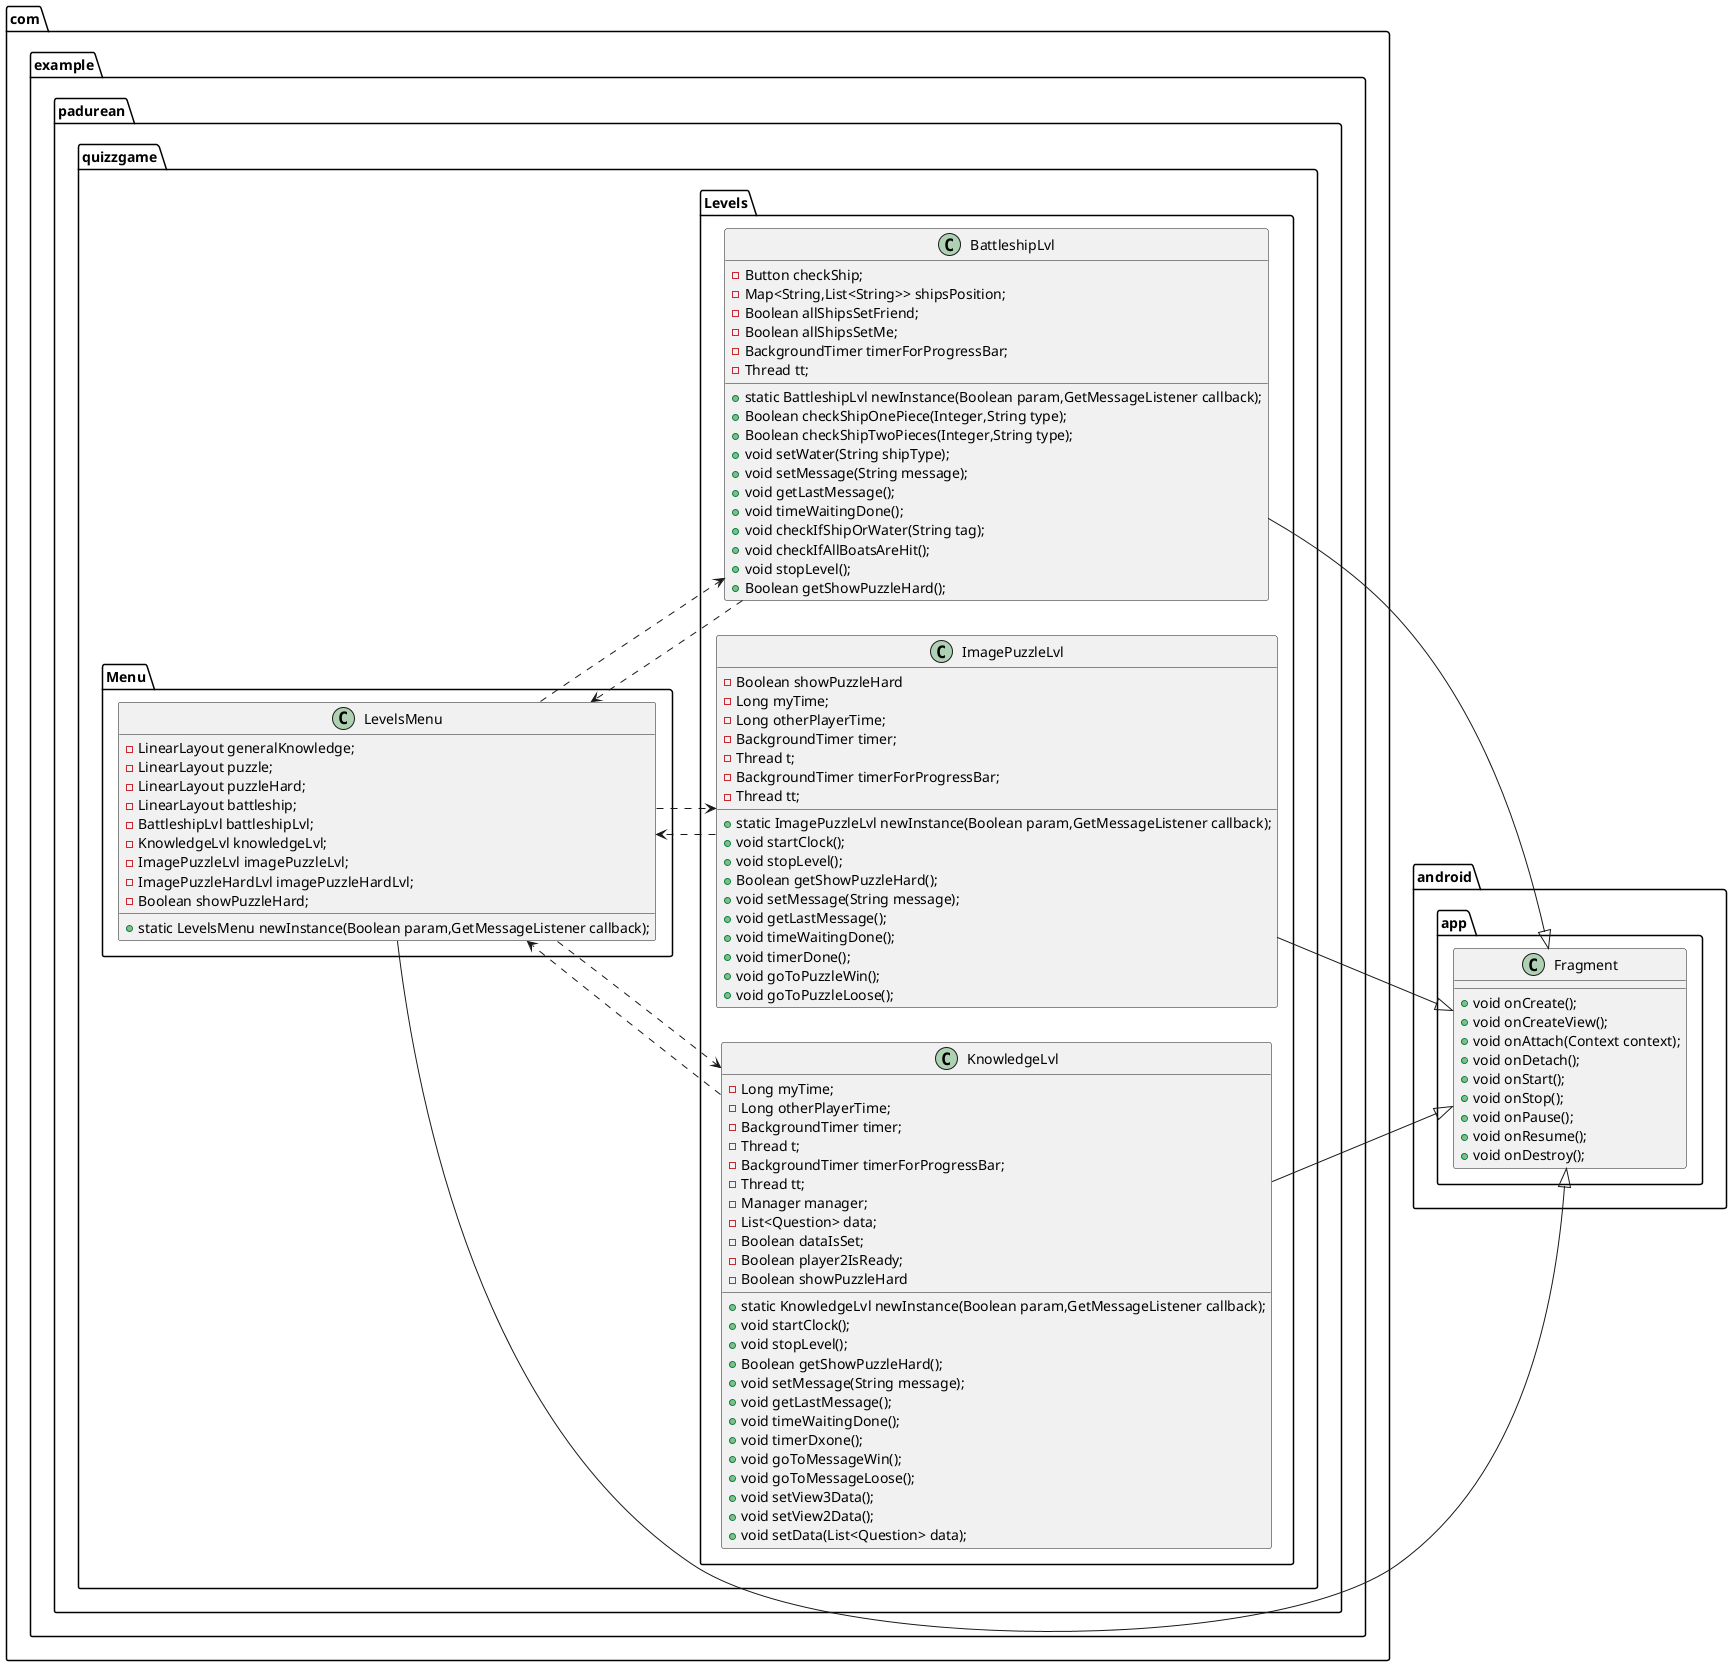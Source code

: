 @startuml
left to right direction
'class android.app.Activity{
'  + void onCreate();
'  + void onStart();
'  + void onStop();
'  + void onPause();
'  + void onResume();
'  + void onDestroy();
'}

class android.app.Fragment{
    + void onCreate();
    + void onCreateView();
    + void onAttach(Context context);
    + void onDetach();
    + void onStart();
    + void onStop();
    + void onPause();
    + void onResume();
    + void onDestroy();
}
class com.example.padurean.quizzgame.Menu.LevelsMenu{
   - LinearLayout generalKnowledge;
   - LinearLayout puzzle;
   - LinearLayout puzzleHard;
   - LinearLayout battleship;
   - BattleshipLvl battleshipLvl;
   - KnowledgeLvl knowledgeLvl;
   - ImagePuzzleLvl imagePuzzleLvl;
   - ImagePuzzleHardLvl imagePuzzleHardLvl;
   - Boolean showPuzzleHard;
    + static LevelsMenu newInstance(Boolean param,GetMessageListener callback);
}
'class com.example.padurean.quizzgame.Errors.ErrorWifi{
'}
'class com.example.padurean.quizzgame.Errors.NoDevices{
'}
class com.example.padurean.quizzgame.Levels.BattleshipLvl{
   - Button checkShip;
   - Map<String,List<String>> shipsPosition;
   - Boolean allShipsSetFriend;
   - Boolean allShipsSetMe;
   - BackgroundTimer timerForProgressBar;
   - Thread tt;
    + static BattleshipLvl newInstance(Boolean param,GetMessageListener callback);
    + Boolean checkShipOnePiece(Integer,String type);
    + Boolean checkShipTwoPieces(Integer,String type);
    + void setWater(String shipType);
    + void setMessage(String message);
    + void getLastMessage();
    + void timeWaitingDone();
    + void checkIfShipOrWater(String tag);
    + void checkIfAllBoatsAreHit();
    + void stopLevel();
    + Boolean getShowPuzzleHard();
}
'class com.example.padurean.quizzgame.Levels.ImagePuzzleHardLvl{
'    - Long myTime;
'    - Long otherPlayerTime;
'    - BackgroundTimer timer;
'    - Thread t;
'    - FrameLayout box1;
'    - FrameLayout box2;
'    - FrameLayout box3;
'    - FrameLayout box4;
'    - FrameLayout box5;
'    - FrameLayout box6;
'    - FrameLayout box7;
'    - FrameLayout box8;
'    - FrameLayout box9;
'    - FrameLayout box10;
'    - FrameLayout box11;
'    - FrameLayout box12;
'    - BackgroundTimer timerForProgressBar;
'    - Thread tt;
'     + static ImagePuzzleHardLvl newInstance(GetMessageListener callback);
'     + void startClock();
'     + void stopLevel();
'     + void setMessage(String message);
'     + void getLastMessage();
'     + void timeWaitingDone();
'     + void timerDone();
'     + void goToPuzzleWin();
'     + void goToPuzzleLoose();
'
'}
class com.example.padurean.quizzgame.Levels.ImagePuzzleLvl{
        - Boolean showPuzzleHard
        - Long myTime;
        - Long otherPlayerTime;
        - BackgroundTimer timer;
        - Thread t;
        - BackgroundTimer timerForProgressBar;
        - Thread tt;
         + static ImagePuzzleLvl newInstance(Boolean param,GetMessageListener callback);
         + void startClock();
         + void stopLevel();
         + Boolean getShowPuzzleHard();
         + void setMessage(String message);
         + void getLastMessage();
         + void timeWaitingDone();
         + void timerDone();
         + void goToPuzzleWin();
         + void goToPuzzleLoose();
}
class com.example.padurean.quizzgame.Levels.KnowledgeLvl{
    - Long myTime;
        - Long otherPlayerTime;
        - BackgroundTimer timer;
        - Thread t;
        - BackgroundTimer timerForProgressBar;
        - Thread tt;
        - Manager manager;
        - List<Question> data;
        - Boolean dataIsSet;
        - Boolean player2IsReady;
    - Boolean showPuzzleHard
       + static KnowledgeLvl newInstance(Boolean param,GetMessageListener callback);
       + void startClock();
       + void stopLevel();
       + Boolean getShowPuzzleHard();
       + void setMessage(String message);
       + void getLastMessage();
       + void timeWaitingDone();
       + void timerDxone();
    + void goToMessageWin();
    + void goToMessageLoose();
    + void setView3Data();
    + void setView2Data();
    + void setData(List<Question> data);
}
'class com.example.padurean.quizzgame.Login.Login{
'   - LoginButton loginButton;
'   - CallbackManager callbackManager;
'   - FirebaseAtuh.AuthStateListener mAuthListener;
'    + void onClick(View view);
'}
'class com.example.padurean.quizzgame.MainActivity{
'   - WifiP2pManager mManager;
'   - Channel mChannel;
'   - BroadcastReceiver mReceiver;
'   - IntentFilter mIntentFilter;
'   - MyServerSocket serverSocket;
'   - ClientSocket clientSocket;
'    + boolean onOptionsItemSelected(MenuItem item);
'    + void findFriend() ;
'    + void discoverPeers();
'    + void connect(WifiP2pDevice device);
'    + void disconnect();
'    + void onChannelDisconnected();
'    + void showMenu();
'    + void stopPeerDiscovery();
'    + void onBackPressed():
'    + void recieveMessage(final String messageAsString);
'    + void send(String message);
'}

'class com.example.padurean.quizzgame.Menu.StartGameMenu{
'    Button startDiscovery;
'}
'com.example.padurean.quizzgame.Errors.ErrorWifi ..> com.example.padurean.quizzgame.Login.Login
'com.example.padurean.quizzgame.Errors.NoDevices --|> android.app.Fragment

com.example.padurean.quizzgame.Levels.BattleshipLvl --|> android.app.Fragment
com.example.padurean.quizzgame.Levels.ImagePuzzleLvl --|> android.app.Fragment
'com.example.padurean.quizzgame.Levels.ImagePuzzleHardLvl --|> android.app.Fragment
com.example.padurean.quizzgame.Levels.KnowledgeLvl --|> android.app.Fragment
com.example.padurean.quizzgame.Levels.BattleshipLvl ..> com.example.padurean.quizzgame.Menu.LevelsMenu
'com.example.padurean.quizzgame.Levels.ImagePuzzleHardLvl ..> com.example.padurean.quizzgame.Menu.LevelsMenu
com.example.padurean.quizzgame.Levels.ImagePuzzleLvl ..> com.example.padurean.quizzgame.Menu.LevelsMenu
com.example.padurean.quizzgame.Levels.KnowledgeLvl ..> com.example.padurean.quizzgame.Menu.LevelsMenu

'com.example.padurean.quizzgame.Login.Login --|> android.app.Activity
'com.example.padurean.quizzgame.Login.Login ..> com.example.padurean.quizzgame.Errors.ErrorWifi
'com.example.padurean.quizzgame.Login.Login ..> com.example.padurean.quizzgame.MainActivity
'com.example.padurean.quizzgame.MainActivity ..> android.content.BroadcastReceiver
'com.example.padurean.quizzgame.MainActivity --|> android.app.Activity
'com.example.padurean.quizzgame.MainActivity ..> com.example.padurean.quizzgame.Errors.NoDevices
'com.example.padurean.quizzgame.MainActivity ..> com.example.padurean.quizzgame.Levels.BattleshipLvl
'com.example.padurean.quizzgame.MainActivity ..> com.example.padurean.quizzgame.Levels.ImagePuzzleHardLvl
'com.example.padurean.quizzgame.MainActivity ..> com.example.padurean.quizzgame.Levels.ImagePuzzleLvl
'com.example.padurean.quizzgame.MainActivity ..> com.example.padurean.quizzgame.Levels.KnowledgeLvl
'com.example.padurean.quizzgame.MainActivity ..> com.example.padurean.quizzgame.Login.Login
'com.example.padurean.quizzgame.MainActivity ..> com.example.padurean.quizzgame.Menu.LevelsMenu
'com.example.padurean.quizzgame.MainActivity ..> com.example.padurean.quizzgame.P2PConnection.DeviceList
'com.example.padurean.quizzgame.MainActivity ..> com.example.padurean.quizzgame.P2PConnection.WifiDirectBroadcastReceiver

com.example.padurean.quizzgame.Menu.LevelsMenu --|> android.app.Fragment
com.example.padurean.quizzgame.Menu.LevelsMenu ..> com.example.padurean.quizzgame.Levels.BattleshipLvl
'com.example.padurean.quizzgame.Menu.LevelsMenu ..> com.example.padurean.quizzgame.Levels.ImagePuzzleHardLvl
com.example.padurean.quizzgame.Menu.LevelsMenu ..> com.example.padurean.quizzgame.Levels.ImagePuzzleLvl
com.example.padurean.quizzgame.Menu.LevelsMenu ..> com.example.padurean.quizzgame.Levels.KnowledgeLvl
'com.example.padurean.quizzgame.Menu.StartGameMenu --|> android.app.Fragment

@enduml